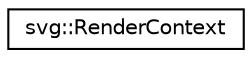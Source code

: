 digraph "Graphical Class Hierarchy"
{
 // LATEX_PDF_SIZE
  edge [fontname="Helvetica",fontsize="10",labelfontname="Helvetica",labelfontsize="10"];
  node [fontname="Helvetica",fontsize="10",shape=record];
  rankdir="LR";
  Node0 [label="svg::RenderContext",height=0.2,width=0.4,color="black", fillcolor="white", style="filled",URL="$structsvg_1_1RenderContext.html",tooltip=" "];
}
